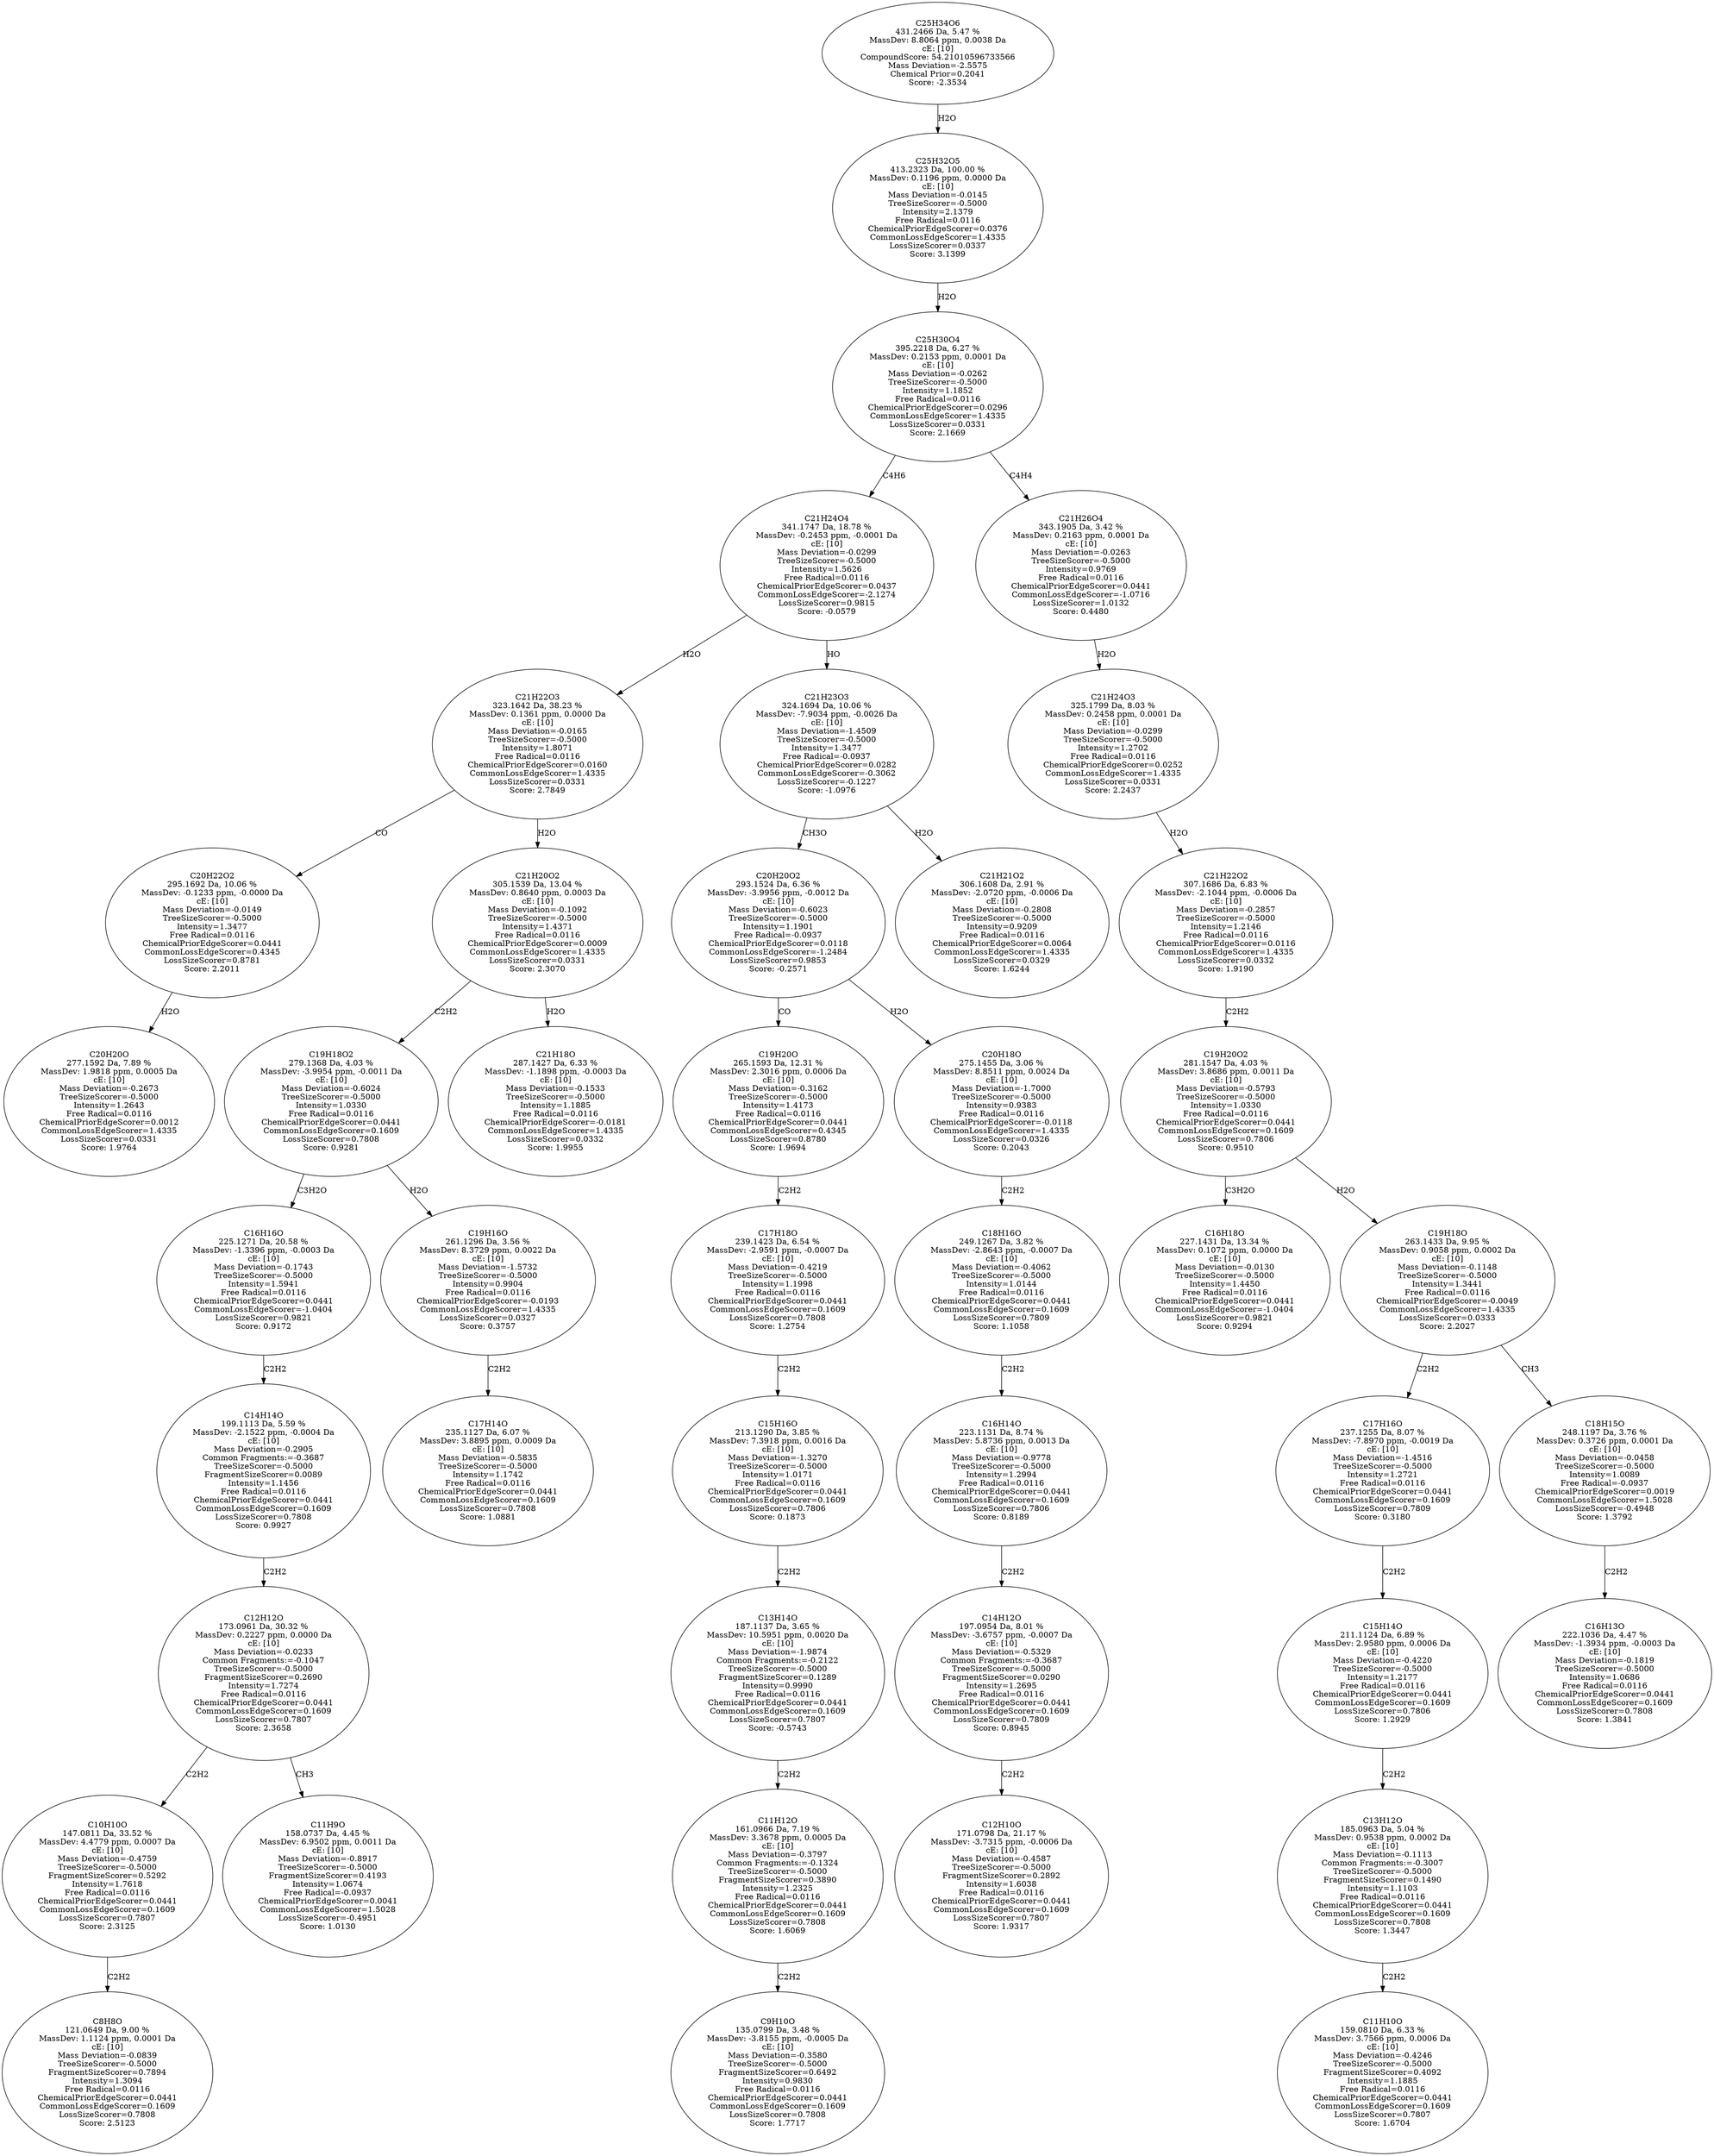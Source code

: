 strict digraph {
v1 [label="C20H20O\n277.1592 Da, 7.89 %\nMassDev: 1.9818 ppm, 0.0005 Da\ncE: [10]\nMass Deviation=-0.2673\nTreeSizeScorer=-0.5000\nIntensity=1.2643\nFree Radical=0.0116\nChemicalPriorEdgeScorer=0.0012\nCommonLossEdgeScorer=1.4335\nLossSizeScorer=0.0331\nScore: 1.9764"];
v2 [label="C20H22O2\n295.1692 Da, 10.06 %\nMassDev: -0.1233 ppm, -0.0000 Da\ncE: [10]\nMass Deviation=-0.0149\nTreeSizeScorer=-0.5000\nIntensity=1.3477\nFree Radical=0.0116\nChemicalPriorEdgeScorer=0.0441\nCommonLossEdgeScorer=0.4345\nLossSizeScorer=0.8781\nScore: 2.2011"];
v3 [label="C8H8O\n121.0649 Da, 9.00 %\nMassDev: 1.1124 ppm, 0.0001 Da\ncE: [10]\nMass Deviation=-0.0839\nTreeSizeScorer=-0.5000\nFragmentSizeScorer=0.7894\nIntensity=1.3094\nFree Radical=0.0116\nChemicalPriorEdgeScorer=0.0441\nCommonLossEdgeScorer=0.1609\nLossSizeScorer=0.7808\nScore: 2.5123"];
v4 [label="C10H10O\n147.0811 Da, 33.52 %\nMassDev: 4.4779 ppm, 0.0007 Da\ncE: [10]\nMass Deviation=-0.4759\nTreeSizeScorer=-0.5000\nFragmentSizeScorer=0.5292\nIntensity=1.7618\nFree Radical=0.0116\nChemicalPriorEdgeScorer=0.0441\nCommonLossEdgeScorer=0.1609\nLossSizeScorer=0.7807\nScore: 2.3125"];
v5 [label="C11H9O\n158.0737 Da, 4.45 %\nMassDev: 6.9502 ppm, 0.0011 Da\ncE: [10]\nMass Deviation=-0.8917\nTreeSizeScorer=-0.5000\nFragmentSizeScorer=0.4193\nIntensity=1.0674\nFree Radical=-0.0937\nChemicalPriorEdgeScorer=0.0041\nCommonLossEdgeScorer=1.5028\nLossSizeScorer=-0.4951\nScore: 1.0130"];
v6 [label="C12H12O\n173.0961 Da, 30.32 %\nMassDev: 0.2227 ppm, 0.0000 Da\ncE: [10]\nMass Deviation=-0.0233\nCommon Fragments:=-0.1047\nTreeSizeScorer=-0.5000\nFragmentSizeScorer=0.2690\nIntensity=1.7274\nFree Radical=0.0116\nChemicalPriorEdgeScorer=0.0441\nCommonLossEdgeScorer=0.1609\nLossSizeScorer=0.7807\nScore: 2.3658"];
v7 [label="C14H14O\n199.1113 Da, 5.59 %\nMassDev: -2.1522 ppm, -0.0004 Da\ncE: [10]\nMass Deviation=-0.2905\nCommon Fragments:=-0.3687\nTreeSizeScorer=-0.5000\nFragmentSizeScorer=0.0089\nIntensity=1.1456\nFree Radical=0.0116\nChemicalPriorEdgeScorer=0.0441\nCommonLossEdgeScorer=0.1609\nLossSizeScorer=0.7808\nScore: 0.9927"];
v8 [label="C16H16O\n225.1271 Da, 20.58 %\nMassDev: -1.3396 ppm, -0.0003 Da\ncE: [10]\nMass Deviation=-0.1743\nTreeSizeScorer=-0.5000\nIntensity=1.5941\nFree Radical=0.0116\nChemicalPriorEdgeScorer=0.0441\nCommonLossEdgeScorer=-1.0404\nLossSizeScorer=0.9821\nScore: 0.9172"];
v9 [label="C17H14O\n235.1127 Da, 6.07 %\nMassDev: 3.8895 ppm, 0.0009 Da\ncE: [10]\nMass Deviation=-0.5835\nTreeSizeScorer=-0.5000\nIntensity=1.1742\nFree Radical=0.0116\nChemicalPriorEdgeScorer=0.0441\nCommonLossEdgeScorer=0.1609\nLossSizeScorer=0.7808\nScore: 1.0881"];
v10 [label="C19H16O\n261.1296 Da, 3.56 %\nMassDev: 8.3729 ppm, 0.0022 Da\ncE: [10]\nMass Deviation=-1.5732\nTreeSizeScorer=-0.5000\nIntensity=0.9904\nFree Radical=0.0116\nChemicalPriorEdgeScorer=-0.0193\nCommonLossEdgeScorer=1.4335\nLossSizeScorer=0.0327\nScore: 0.3757"];
v11 [label="C19H18O2\n279.1368 Da, 4.03 %\nMassDev: -3.9954 ppm, -0.0011 Da\ncE: [10]\nMass Deviation=-0.6024\nTreeSizeScorer=-0.5000\nIntensity=1.0330\nFree Radical=0.0116\nChemicalPriorEdgeScorer=0.0441\nCommonLossEdgeScorer=0.1609\nLossSizeScorer=0.7808\nScore: 0.9281"];
v12 [label="C21H18O\n287.1427 Da, 6.33 %\nMassDev: -1.1898 ppm, -0.0003 Da\ncE: [10]\nMass Deviation=-0.1533\nTreeSizeScorer=-0.5000\nIntensity=1.1885\nFree Radical=0.0116\nChemicalPriorEdgeScorer=-0.0181\nCommonLossEdgeScorer=1.4335\nLossSizeScorer=0.0332\nScore: 1.9955"];
v13 [label="C21H20O2\n305.1539 Da, 13.04 %\nMassDev: 0.8640 ppm, 0.0003 Da\ncE: [10]\nMass Deviation=-0.1092\nTreeSizeScorer=-0.5000\nIntensity=1.4371\nFree Radical=0.0116\nChemicalPriorEdgeScorer=0.0009\nCommonLossEdgeScorer=1.4335\nLossSizeScorer=0.0331\nScore: 2.3070"];
v14 [label="C21H22O3\n323.1642 Da, 38.23 %\nMassDev: 0.1361 ppm, 0.0000 Da\ncE: [10]\nMass Deviation=-0.0165\nTreeSizeScorer=-0.5000\nIntensity=1.8071\nFree Radical=0.0116\nChemicalPriorEdgeScorer=0.0160\nCommonLossEdgeScorer=1.4335\nLossSizeScorer=0.0331\nScore: 2.7849"];
v15 [label="C9H10O\n135.0799 Da, 3.48 %\nMassDev: -3.8155 ppm, -0.0005 Da\ncE: [10]\nMass Deviation=-0.3580\nTreeSizeScorer=-0.5000\nFragmentSizeScorer=0.6492\nIntensity=0.9830\nFree Radical=0.0116\nChemicalPriorEdgeScorer=0.0441\nCommonLossEdgeScorer=0.1609\nLossSizeScorer=0.7808\nScore: 1.7717"];
v16 [label="C11H12O\n161.0966 Da, 7.19 %\nMassDev: 3.3678 ppm, 0.0005 Da\ncE: [10]\nMass Deviation=-0.3797\nCommon Fragments:=-0.1324\nTreeSizeScorer=-0.5000\nFragmentSizeScorer=0.3890\nIntensity=1.2325\nFree Radical=0.0116\nChemicalPriorEdgeScorer=0.0441\nCommonLossEdgeScorer=0.1609\nLossSizeScorer=0.7808\nScore: 1.6069"];
v17 [label="C13H14O\n187.1137 Da, 3.65 %\nMassDev: 10.5951 ppm, 0.0020 Da\ncE: [10]\nMass Deviation=-1.9874\nCommon Fragments:=-0.2122\nTreeSizeScorer=-0.5000\nFragmentSizeScorer=0.1289\nIntensity=0.9990\nFree Radical=0.0116\nChemicalPriorEdgeScorer=0.0441\nCommonLossEdgeScorer=0.1609\nLossSizeScorer=0.7807\nScore: -0.5743"];
v18 [label="C15H16O\n213.1290 Da, 3.85 %\nMassDev: 7.3918 ppm, 0.0016 Da\ncE: [10]\nMass Deviation=-1.3270\nTreeSizeScorer=-0.5000\nIntensity=1.0171\nFree Radical=0.0116\nChemicalPriorEdgeScorer=0.0441\nCommonLossEdgeScorer=0.1609\nLossSizeScorer=0.7806\nScore: 0.1873"];
v19 [label="C17H18O\n239.1423 Da, 6.54 %\nMassDev: -2.9591 ppm, -0.0007 Da\ncE: [10]\nMass Deviation=-0.4219\nTreeSizeScorer=-0.5000\nIntensity=1.1998\nFree Radical=0.0116\nChemicalPriorEdgeScorer=0.0441\nCommonLossEdgeScorer=0.1609\nLossSizeScorer=0.7808\nScore: 1.2754"];
v20 [label="C19H20O\n265.1593 Da, 12.31 %\nMassDev: 2.3016 ppm, 0.0006 Da\ncE: [10]\nMass Deviation=-0.3162\nTreeSizeScorer=-0.5000\nIntensity=1.4173\nFree Radical=0.0116\nChemicalPriorEdgeScorer=0.0441\nCommonLossEdgeScorer=0.4345\nLossSizeScorer=0.8780\nScore: 1.9694"];
v21 [label="C12H10O\n171.0798 Da, 21.17 %\nMassDev: -3.7315 ppm, -0.0006 Da\ncE: [10]\nMass Deviation=-0.4587\nTreeSizeScorer=-0.5000\nFragmentSizeScorer=0.2892\nIntensity=1.6038\nFree Radical=0.0116\nChemicalPriorEdgeScorer=0.0441\nCommonLossEdgeScorer=0.1609\nLossSizeScorer=0.7807\nScore: 1.9317"];
v22 [label="C14H12O\n197.0954 Da, 8.01 %\nMassDev: -3.6757 ppm, -0.0007 Da\ncE: [10]\nMass Deviation=-0.5329\nCommon Fragments:=-0.3687\nTreeSizeScorer=-0.5000\nFragmentSizeScorer=0.0290\nIntensity=1.2695\nFree Radical=0.0116\nChemicalPriorEdgeScorer=0.0441\nCommonLossEdgeScorer=0.1609\nLossSizeScorer=0.7809\nScore: 0.8945"];
v23 [label="C16H14O\n223.1131 Da, 8.74 %\nMassDev: 5.8736 ppm, 0.0013 Da\ncE: [10]\nMass Deviation=-0.9778\nTreeSizeScorer=-0.5000\nIntensity=1.2994\nFree Radical=0.0116\nChemicalPriorEdgeScorer=0.0441\nCommonLossEdgeScorer=0.1609\nLossSizeScorer=0.7806\nScore: 0.8189"];
v24 [label="C18H16O\n249.1267 Da, 3.82 %\nMassDev: -2.8643 ppm, -0.0007 Da\ncE: [10]\nMass Deviation=-0.4062\nTreeSizeScorer=-0.5000\nIntensity=1.0144\nFree Radical=0.0116\nChemicalPriorEdgeScorer=0.0441\nCommonLossEdgeScorer=0.1609\nLossSizeScorer=0.7809\nScore: 1.1058"];
v25 [label="C20H18O\n275.1455 Da, 3.06 %\nMassDev: 8.8511 ppm, 0.0024 Da\ncE: [10]\nMass Deviation=-1.7000\nTreeSizeScorer=-0.5000\nIntensity=0.9383\nFree Radical=0.0116\nChemicalPriorEdgeScorer=-0.0118\nCommonLossEdgeScorer=1.4335\nLossSizeScorer=0.0326\nScore: 0.2043"];
v26 [label="C20H20O2\n293.1524 Da, 6.36 %\nMassDev: -3.9956 ppm, -0.0012 Da\ncE: [10]\nMass Deviation=-0.6023\nTreeSizeScorer=-0.5000\nIntensity=1.1901\nFree Radical=-0.0937\nChemicalPriorEdgeScorer=0.0118\nCommonLossEdgeScorer=-1.2484\nLossSizeScorer=0.9853\nScore: -0.2571"];
v27 [label="C21H21O2\n306.1608 Da, 2.91 %\nMassDev: -2.0720 ppm, -0.0006 Da\ncE: [10]\nMass Deviation=-0.2808\nTreeSizeScorer=-0.5000\nIntensity=0.9209\nFree Radical=0.0116\nChemicalPriorEdgeScorer=0.0064\nCommonLossEdgeScorer=1.4335\nLossSizeScorer=0.0329\nScore: 1.6244"];
v28 [label="C21H23O3\n324.1694 Da, 10.06 %\nMassDev: -7.9034 ppm, -0.0026 Da\ncE: [10]\nMass Deviation=-1.4509\nTreeSizeScorer=-0.5000\nIntensity=1.3477\nFree Radical=-0.0937\nChemicalPriorEdgeScorer=0.0282\nCommonLossEdgeScorer=-0.3062\nLossSizeScorer=-0.1227\nScore: -1.0976"];
v29 [label="C21H24O4\n341.1747 Da, 18.78 %\nMassDev: -0.2453 ppm, -0.0001 Da\ncE: [10]\nMass Deviation=-0.0299\nTreeSizeScorer=-0.5000\nIntensity=1.5626\nFree Radical=0.0116\nChemicalPriorEdgeScorer=0.0437\nCommonLossEdgeScorer=-2.1274\nLossSizeScorer=0.9815\nScore: -0.0579"];
v30 [label="C16H18O\n227.1431 Da, 13.34 %\nMassDev: 0.1072 ppm, 0.0000 Da\ncE: [10]\nMass Deviation=-0.0130\nTreeSizeScorer=-0.5000\nIntensity=1.4450\nFree Radical=0.0116\nChemicalPriorEdgeScorer=0.0441\nCommonLossEdgeScorer=-1.0404\nLossSizeScorer=0.9821\nScore: 0.9294"];
v31 [label="C11H10O\n159.0810 Da, 6.33 %\nMassDev: 3.7566 ppm, 0.0006 Da\ncE: [10]\nMass Deviation=-0.4246\nTreeSizeScorer=-0.5000\nFragmentSizeScorer=0.4092\nIntensity=1.1885\nFree Radical=0.0116\nChemicalPriorEdgeScorer=0.0441\nCommonLossEdgeScorer=0.1609\nLossSizeScorer=0.7807\nScore: 1.6704"];
v32 [label="C13H12O\n185.0963 Da, 5.04 %\nMassDev: 0.9538 ppm, 0.0002 Da\ncE: [10]\nMass Deviation=-0.1113\nCommon Fragments:=-0.3007\nTreeSizeScorer=-0.5000\nFragmentSizeScorer=0.1490\nIntensity=1.1103\nFree Radical=0.0116\nChemicalPriorEdgeScorer=0.0441\nCommonLossEdgeScorer=0.1609\nLossSizeScorer=0.7808\nScore: 1.3447"];
v33 [label="C15H14O\n211.1124 Da, 6.89 %\nMassDev: 2.9580 ppm, 0.0006 Da\ncE: [10]\nMass Deviation=-0.4220\nTreeSizeScorer=-0.5000\nIntensity=1.2177\nFree Radical=0.0116\nChemicalPriorEdgeScorer=0.0441\nCommonLossEdgeScorer=0.1609\nLossSizeScorer=0.7806\nScore: 1.2929"];
v34 [label="C17H16O\n237.1255 Da, 8.07 %\nMassDev: -7.8970 ppm, -0.0019 Da\ncE: [10]\nMass Deviation=-1.4516\nTreeSizeScorer=-0.5000\nIntensity=1.2721\nFree Radical=0.0116\nChemicalPriorEdgeScorer=0.0441\nCommonLossEdgeScorer=0.1609\nLossSizeScorer=0.7809\nScore: 0.3180"];
v35 [label="C16H13O\n222.1036 Da, 4.47 %\nMassDev: -1.3934 ppm, -0.0003 Da\ncE: [10]\nMass Deviation=-0.1819\nTreeSizeScorer=-0.5000\nIntensity=1.0686\nFree Radical=0.0116\nChemicalPriorEdgeScorer=0.0441\nCommonLossEdgeScorer=0.1609\nLossSizeScorer=0.7808\nScore: 1.3841"];
v36 [label="C18H15O\n248.1197 Da, 3.76 %\nMassDev: 0.3726 ppm, 0.0001 Da\ncE: [10]\nMass Deviation=-0.0458\nTreeSizeScorer=-0.5000\nIntensity=1.0089\nFree Radical=-0.0937\nChemicalPriorEdgeScorer=0.0019\nCommonLossEdgeScorer=1.5028\nLossSizeScorer=-0.4948\nScore: 1.3792"];
v37 [label="C19H18O\n263.1433 Da, 9.95 %\nMassDev: 0.9058 ppm, 0.0002 Da\ncE: [10]\nMass Deviation=-0.1148\nTreeSizeScorer=-0.5000\nIntensity=1.3441\nFree Radical=0.0116\nChemicalPriorEdgeScorer=-0.0049\nCommonLossEdgeScorer=1.4335\nLossSizeScorer=0.0333\nScore: 2.2027"];
v38 [label="C19H20O2\n281.1547 Da, 4.03 %\nMassDev: 3.8686 ppm, 0.0011 Da\ncE: [10]\nMass Deviation=-0.5793\nTreeSizeScorer=-0.5000\nIntensity=1.0330\nFree Radical=0.0116\nChemicalPriorEdgeScorer=0.0441\nCommonLossEdgeScorer=0.1609\nLossSizeScorer=0.7806\nScore: 0.9510"];
v39 [label="C21H22O2\n307.1686 Da, 6.83 %\nMassDev: -2.1044 ppm, -0.0006 Da\ncE: [10]\nMass Deviation=-0.2857\nTreeSizeScorer=-0.5000\nIntensity=1.2146\nFree Radical=0.0116\nChemicalPriorEdgeScorer=0.0116\nCommonLossEdgeScorer=1.4335\nLossSizeScorer=0.0332\nScore: 1.9190"];
v40 [label="C21H24O3\n325.1799 Da, 8.03 %\nMassDev: 0.2458 ppm, 0.0001 Da\ncE: [10]\nMass Deviation=-0.0299\nTreeSizeScorer=-0.5000\nIntensity=1.2702\nFree Radical=0.0116\nChemicalPriorEdgeScorer=0.0252\nCommonLossEdgeScorer=1.4335\nLossSizeScorer=0.0331\nScore: 2.2437"];
v41 [label="C21H26O4\n343.1905 Da, 3.42 %\nMassDev: 0.2163 ppm, 0.0001 Da\ncE: [10]\nMass Deviation=-0.0263\nTreeSizeScorer=-0.5000\nIntensity=0.9769\nFree Radical=0.0116\nChemicalPriorEdgeScorer=0.0441\nCommonLossEdgeScorer=-1.0716\nLossSizeScorer=1.0132\nScore: 0.4480"];
v42 [label="C25H30O4\n395.2218 Da, 6.27 %\nMassDev: 0.2153 ppm, 0.0001 Da\ncE: [10]\nMass Deviation=-0.0262\nTreeSizeScorer=-0.5000\nIntensity=1.1852\nFree Radical=0.0116\nChemicalPriorEdgeScorer=0.0296\nCommonLossEdgeScorer=1.4335\nLossSizeScorer=0.0331\nScore: 2.1669"];
v43 [label="C25H32O5\n413.2323 Da, 100.00 %\nMassDev: 0.1196 ppm, 0.0000 Da\ncE: [10]\nMass Deviation=-0.0145\nTreeSizeScorer=-0.5000\nIntensity=2.1379\nFree Radical=0.0116\nChemicalPriorEdgeScorer=0.0376\nCommonLossEdgeScorer=1.4335\nLossSizeScorer=0.0337\nScore: 3.1399"];
v44 [label="C25H34O6\n431.2466 Da, 5.47 %\nMassDev: 8.8064 ppm, 0.0038 Da\ncE: [10]\nCompoundScore: 54.21010596733566\nMass Deviation=-2.5575\nChemical Prior=0.2041\nScore: -2.3534"];
v2 -> v1 [label="H2O"];
v14 -> v2 [label="CO"];
v4 -> v3 [label="C2H2"];
v6 -> v4 [label="C2H2"];
v6 -> v5 [label="CH3"];
v7 -> v6 [label="C2H2"];
v8 -> v7 [label="C2H2"];
v11 -> v8 [label="C3H2O"];
v10 -> v9 [label="C2H2"];
v11 -> v10 [label="H2O"];
v13 -> v11 [label="C2H2"];
v13 -> v12 [label="H2O"];
v14 -> v13 [label="H2O"];
v29 -> v14 [label="H2O"];
v16 -> v15 [label="C2H2"];
v17 -> v16 [label="C2H2"];
v18 -> v17 [label="C2H2"];
v19 -> v18 [label="C2H2"];
v20 -> v19 [label="C2H2"];
v26 -> v20 [label="CO"];
v22 -> v21 [label="C2H2"];
v23 -> v22 [label="C2H2"];
v24 -> v23 [label="C2H2"];
v25 -> v24 [label="C2H2"];
v26 -> v25 [label="H2O"];
v28 -> v26 [label="CH3O"];
v28 -> v27 [label="H2O"];
v29 -> v28 [label="HO"];
v42 -> v29 [label="C4H6"];
v38 -> v30 [label="C3H2O"];
v32 -> v31 [label="C2H2"];
v33 -> v32 [label="C2H2"];
v34 -> v33 [label="C2H2"];
v37 -> v34 [label="C2H2"];
v36 -> v35 [label="C2H2"];
v37 -> v36 [label="CH3"];
v38 -> v37 [label="H2O"];
v39 -> v38 [label="C2H2"];
v40 -> v39 [label="H2O"];
v41 -> v40 [label="H2O"];
v42 -> v41 [label="C4H4"];
v43 -> v42 [label="H2O"];
v44 -> v43 [label="H2O"];
}